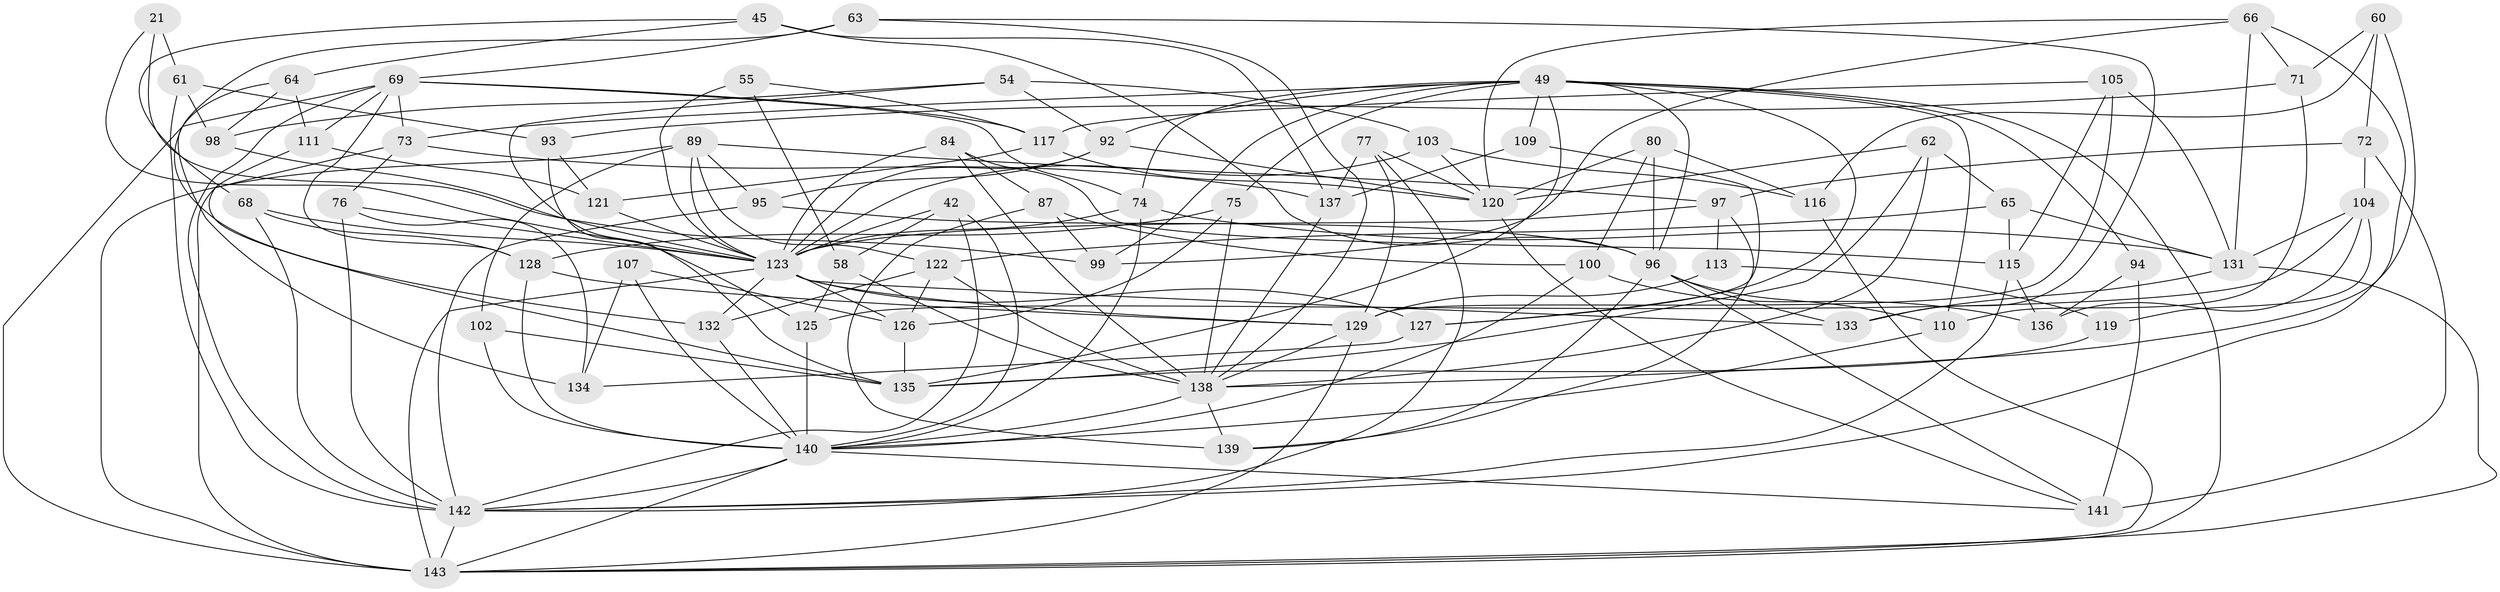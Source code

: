 // original degree distribution, {4: 1.0}
// Generated by graph-tools (version 1.1) at 2025/58/03/09/25 04:58:39]
// undirected, 71 vertices, 182 edges
graph export_dot {
graph [start="1"]
  node [color=gray90,style=filled];
  21;
  42 [super="+29"];
  45;
  49 [super="+39+41"];
  54;
  55;
  58;
  60;
  61 [super="+10"];
  62;
  63;
  64;
  65;
  66 [super="+46"];
  68;
  69 [super="+16+25+30"];
  71;
  72;
  73 [super="+37"];
  74 [super="+53"];
  75;
  76;
  77;
  80;
  84;
  87;
  89 [super="+52+81"];
  92 [super="+57"];
  93;
  94;
  95;
  96 [super="+19+38"];
  97 [super="+48"];
  98;
  99;
  100;
  102;
  103;
  104 [super="+88"];
  105;
  107;
  109;
  110;
  111;
  113;
  115 [super="+34"];
  116;
  117 [super="+86"];
  119;
  120 [super="+85+36"];
  121 [super="+101"];
  122 [super="+118+44"];
  123 [super="+17+28+90+106"];
  125;
  126 [super="+26+56"];
  127;
  128 [super="+124"];
  129 [super="+22+67"];
  131 [super="+8"];
  132;
  133;
  134;
  135 [super="+59"];
  136;
  137 [super="+70"];
  138 [super="+13+31+130"];
  139;
  140 [super="+3+40+50+91"];
  141 [super="+78"];
  142 [super="+112+114"];
  143 [super="+4+27+108"];
  21 -- 61 [weight=2];
  21 -- 99;
  21 -- 123;
  42 -- 142;
  42 -- 58;
  42 -- 123 [weight=3];
  42 -- 140;
  45 -- 68;
  45 -- 64;
  45 -- 96;
  45 -- 137;
  49 -- 99;
  49 -- 75;
  49 -- 143;
  49 -- 110;
  49 -- 127;
  49 -- 96;
  49 -- 135;
  49 -- 73;
  49 -- 74;
  49 -- 109;
  49 -- 92;
  49 -- 94;
  54 -- 103;
  54 -- 125;
  54 -- 98;
  54 -- 92;
  55 -- 58;
  55 -- 123 [weight=2];
  55 -- 117;
  58 -- 125;
  58 -- 138;
  60 -- 71;
  60 -- 72;
  60 -- 116;
  60 -- 138;
  61 -- 93;
  61 -- 98;
  61 -- 142 [weight=2];
  62 -- 65;
  62 -- 120;
  62 -- 138;
  62 -- 135;
  63 -- 132;
  63 -- 133;
  63 -- 138;
  63 -- 69;
  64 -- 98;
  64 -- 134;
  64 -- 111;
  65 -- 115;
  65 -- 131;
  65 -- 122;
  66 -- 71;
  66 -- 131 [weight=2];
  66 -- 99;
  66 -- 120;
  66 -- 142;
  68 -- 128;
  68 -- 123;
  68 -- 142;
  69 -- 117;
  69 -- 73;
  69 -- 128;
  69 -- 111;
  69 -- 142 [weight=2];
  69 -- 74 [weight=2];
  69 -- 143;
  71 -- 110;
  71 -- 93;
  72 -- 141;
  72 -- 97;
  72 -- 104;
  73 -- 137;
  73 -- 143 [weight=2];
  73 -- 76;
  74 -- 131;
  74 -- 123;
  74 -- 140;
  75 -- 128;
  75 -- 126;
  75 -- 138;
  76 -- 134;
  76 -- 123;
  76 -- 142;
  77 -- 120;
  77 -- 137;
  77 -- 129;
  77 -- 142;
  80 -- 100;
  80 -- 120;
  80 -- 96;
  80 -- 116;
  84 -- 138;
  84 -- 115;
  84 -- 87;
  84 -- 123;
  87 -- 100;
  87 -- 139;
  87 -- 99;
  89 -- 95;
  89 -- 97;
  89 -- 143 [weight=3];
  89 -- 122;
  89 -- 102;
  89 -- 123;
  92 -- 95;
  92 -- 123;
  92 -- 120 [weight=2];
  93 -- 121;
  93 -- 135;
  94 -- 136;
  94 -- 141 [weight=2];
  95 -- 96;
  95 -- 142;
  96 -- 133;
  96 -- 141;
  96 -- 139;
  96 -- 110;
  97 -- 113 [weight=2];
  97 -- 139;
  97 -- 123;
  98 -- 123;
  100 -- 136;
  100 -- 140;
  102 -- 135;
  102 -- 140 [weight=2];
  103 -- 116;
  103 -- 120;
  103 -- 123;
  104 -- 125;
  104 -- 119 [weight=2];
  104 -- 131;
  104 -- 136;
  105 -- 131;
  105 -- 129;
  105 -- 115;
  105 -- 117;
  107 -- 134;
  107 -- 140 [weight=2];
  107 -- 126;
  109 -- 127;
  109 -- 137 [weight=2];
  110 -- 140;
  111 -- 121;
  111 -- 135;
  113 -- 119;
  113 -- 129;
  115 -- 142 [weight=2];
  115 -- 136;
  116 -- 143;
  117 -- 121;
  117 -- 120 [weight=2];
  119 -- 135;
  120 -- 141;
  121 -- 123 [weight=3];
  122 -- 138 [weight=4];
  122 -- 132;
  122 -- 126;
  123 -- 133;
  123 -- 132;
  123 -- 126 [weight=3];
  123 -- 129;
  123 -- 143;
  123 -- 127;
  125 -- 140;
  126 -- 135 [weight=2];
  127 -- 134;
  128 -- 140 [weight=2];
  128 -- 129;
  129 -- 138 [weight=2];
  129 -- 143;
  131 -- 133;
  131 -- 143;
  132 -- 140;
  137 -- 138;
  138 -- 140 [weight=2];
  138 -- 139;
  140 -- 141;
  140 -- 143 [weight=2];
  140 -- 142;
  142 -- 143;
}
